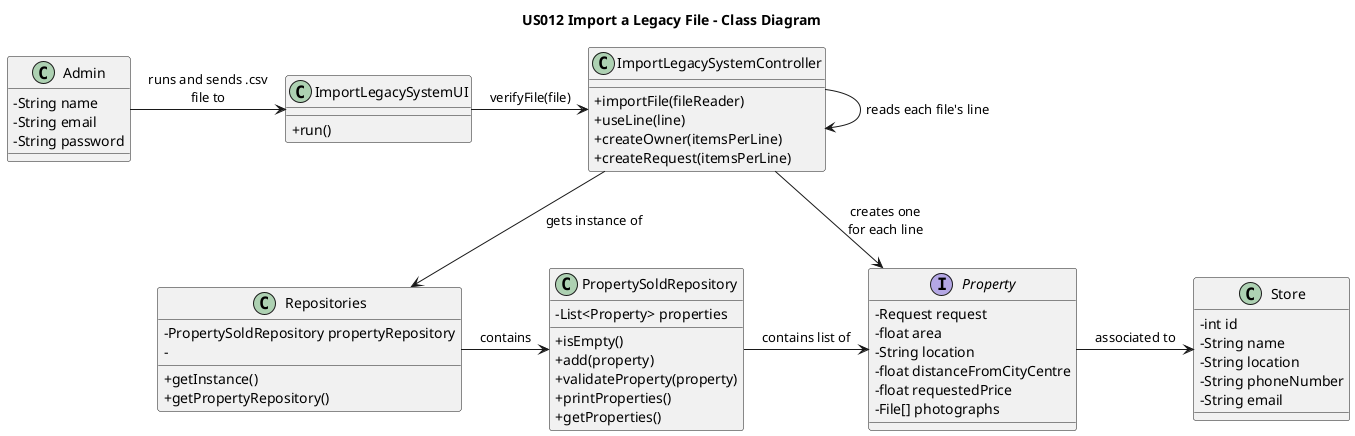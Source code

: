 @startuml
skinparam packageStyle rectangle
skinparam shadowing false
skinparam classAttributeIconSize 0
title US012 Import a Legacy File - Class Diagram

class Admin {
-String name
-String email
-String password
}

class Store {
-int id
-String name
-String location
-String phoneNumber
-String email
}

interface Property{
-Request request
-float area
-String location
-float distanceFromCityCentre
-float requestedPrice
-File[] photographs
___
}

class ImportLegacySystemUI {
___
+run()
}

class ImportLegacySystemController {
___
+importFile(fileReader)
+useLine(line)
+createOwner(itemsPerLine)
+createRequest(itemsPerLine)
}

class Repositories {
-PropertySoldRepository propertyRepository
-
___
+getInstance()
+getPropertyRepository()
}

class PropertySoldRepository {
-List<Property> properties
___
+isEmpty()
+add(property)
+validateProperty(property)
+printProperties()
+getProperties()
}

Admin -> ImportLegacySystemUI : runs and sends .csv\nfile to
ImportLegacySystemUI -> ImportLegacySystemController : verifyFile(file)

ImportLegacySystemController -> ImportLegacySystemController : reads each file's line


ImportLegacySystemController --> Property : creates one\nfor each line
ImportLegacySystemController --> Repositories : gets instance of
Repositories -> PropertySoldRepository : contains
PropertySoldRepository -> Property : contains list of

Property -> Store : associated to

@enduml